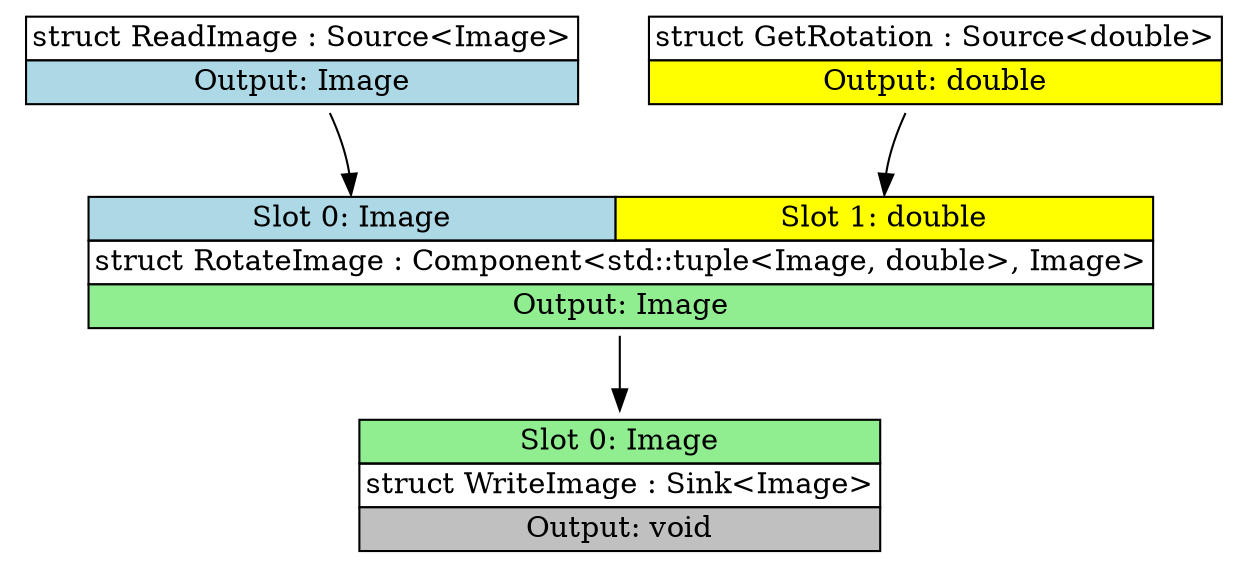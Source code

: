 digraph G {
  node [shape=plaintext]
  source1 [label=<
    <TABLE BORDER="0" CELLBORDER="1" CELLSPACING="0">
      <TR><TD>struct ReadImage : Source&lt;Image&gt;</TD></TR>
      <TR><TD BGCOLOR="lightblue">Output: Image</TD></TR>
    </TABLE>
  >]

  source2 [label=<
    <TABLE BORDER="0" CELLBORDER="1" CELLSPACING="0">
      <TR><TD>struct GetRotation : Source&lt;double&gt;</TD></TR>
      <TR><TD BGCOLOR="yellow">Output: double</TD></TR>
    </TABLE>
  >]

  component [label=<
    <TABLE BORDER="0" CELLBORDER="1" CELLSPACING="0">
      <TR>
        <TD BGCOLOR="lightblue" PORT="slot0">Slot 0: Image</TD>
        <TD BGCOLOR="yellow" PORT="slot1">Slot 1: double</TD>
      </TR>
      <TR><TD COLSPAN="2">struct RotateImage : Component&lt;std::tuple&lt;Image, double&gt;, Image&gt;</TD></TR>
      <TR><TD COLSPAN="2" BGCOLOR="lightgreen">Output: Image</TD></TR>
    </TABLE>
  >]

  sink [label=<
    <TABLE BORDER="0" CELLBORDER="1" CELLSPACING="0">
      <TR><TD BGCOLOR="lightgreen">Slot 0: Image</TD></TR>
      <TR><TD>struct WriteImage : Sink&lt;Image&gt;</TD></TR>
      <TR><TD BGCOLOR="grey">Output: void</TD></TR>
    </TABLE>
  >]

  source1 -> component:slot0
  source2 -> component:slot1
  component -> sink 
}

